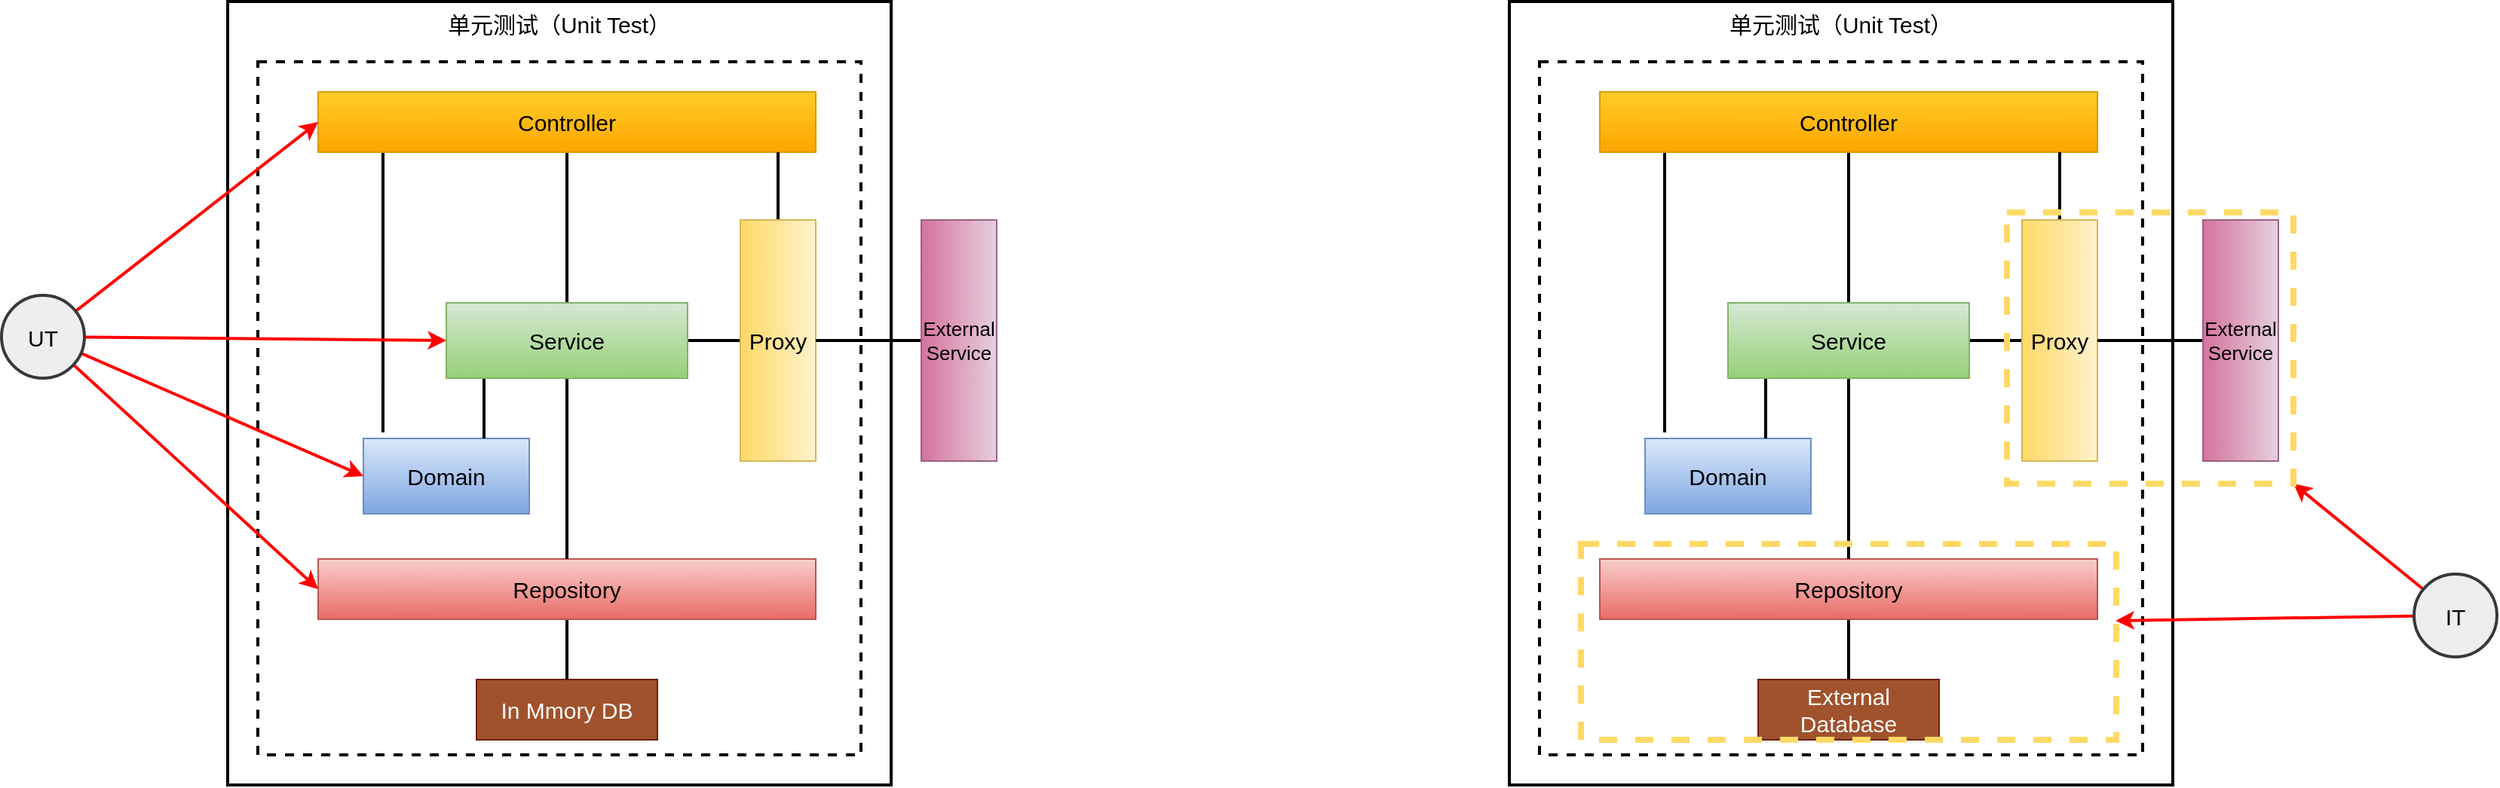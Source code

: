 <mxfile version="15.5.7" type="github">
  <diagram id="h8NxwV9EvGS1gY7jsNnz" name="Page-1">
    <mxGraphModel dx="2013" dy="764" grid="1" gridSize="10" guides="1" tooltips="1" connect="1" arrows="1" fold="1" page="1" pageScale="1" pageWidth="827" pageHeight="1169" math="0" shadow="0">
      <root>
        <mxCell id="0" />
        <mxCell id="1" parent="0" />
        <mxCell id="YCC9_aXwLLvpVHEqEHlf-26" value="单元测试（Unit Test）" style="rounded=0;whiteSpace=wrap;html=1;fontSize=15;strokeWidth=2;align=center;verticalAlign=top;" parent="1" vertex="1">
          <mxGeometry x="20" y="80" width="440" height="520" as="geometry" />
        </mxCell>
        <mxCell id="YCC9_aXwLLvpVHEqEHlf-1" value="" style="rounded=0;whiteSpace=wrap;html=1;align=center;verticalAlign=top;fontSize=17;dashed=1;strokeWidth=2;" parent="1" vertex="1">
          <mxGeometry x="40" y="120" width="400" height="460" as="geometry" />
        </mxCell>
        <mxCell id="YCC9_aXwLLvpVHEqEHlf-15" style="edgeStyle=orthogonalEdgeStyle;rounded=0;orthogonalLoop=1;jettySize=auto;html=1;entryX=0.118;entryY=-0.08;entryDx=0;entryDy=0;entryPerimeter=0;endArrow=none;endFill=0;strokeWidth=2;" parent="1" source="YCC9_aXwLLvpVHEqEHlf-2" target="YCC9_aXwLLvpVHEqEHlf-7" edge="1">
          <mxGeometry relative="1" as="geometry">
            <Array as="points">
              <mxPoint x="123" y="230" />
              <mxPoint x="123" y="230" />
            </Array>
          </mxGeometry>
        </mxCell>
        <mxCell id="YCC9_aXwLLvpVHEqEHlf-16" style="edgeStyle=orthogonalEdgeStyle;rounded=0;orthogonalLoop=1;jettySize=auto;html=1;entryX=0.5;entryY=0;entryDx=0;entryDy=0;endArrow=none;endFill=0;strokeWidth=2;" parent="1" source="YCC9_aXwLLvpVHEqEHlf-2" target="YCC9_aXwLLvpVHEqEHlf-8" edge="1">
          <mxGeometry relative="1" as="geometry" />
        </mxCell>
        <mxCell id="YCC9_aXwLLvpVHEqEHlf-2" value="Controller" style="rounded=0;whiteSpace=wrap;html=1;fontSize=15;fillColor=#ffcd28;gradientColor=#ffa500;strokeColor=#d79b00;" parent="1" vertex="1">
          <mxGeometry x="80" y="140" width="330" height="40" as="geometry" />
        </mxCell>
        <mxCell id="YCC9_aXwLLvpVHEqEHlf-3" value="In Mmory DB" style="rounded=0;whiteSpace=wrap;html=1;fontSize=15;fillColor=#a0522d;strokeColor=#6D1F00;fontColor=#ffffff;" parent="1" vertex="1">
          <mxGeometry x="185" y="530" width="120" height="40" as="geometry" />
        </mxCell>
        <mxCell id="YCC9_aXwLLvpVHEqEHlf-6" value="" style="edgeStyle=orthogonalEdgeStyle;rounded=0;orthogonalLoop=1;jettySize=auto;html=1;endArrow=none;endFill=0;strokeWidth=2;" parent="1" source="YCC9_aXwLLvpVHEqEHlf-5" target="YCC9_aXwLLvpVHEqEHlf-3" edge="1">
          <mxGeometry relative="1" as="geometry" />
        </mxCell>
        <mxCell id="YCC9_aXwLLvpVHEqEHlf-5" value="Repository" style="rounded=0;whiteSpace=wrap;html=1;fontSize=15;fillColor=#f8cecc;gradientColor=#ea6b66;strokeColor=#b85450;" parent="1" vertex="1">
          <mxGeometry x="80" y="450" width="330" height="40" as="geometry" />
        </mxCell>
        <mxCell id="YCC9_aXwLLvpVHEqEHlf-7" value="Domain" style="rounded=0;whiteSpace=wrap;html=1;fontSize=15;fillColor=#dae8fc;gradientColor=#7ea6e0;strokeColor=#6c8ebf;" parent="1" vertex="1">
          <mxGeometry x="110" y="370" width="110" height="50" as="geometry" />
        </mxCell>
        <mxCell id="YCC9_aXwLLvpVHEqEHlf-9" value="" style="edgeStyle=orthogonalEdgeStyle;rounded=0;orthogonalLoop=1;jettySize=auto;html=1;endArrow=none;endFill=0;strokeWidth=2;" parent="1" source="YCC9_aXwLLvpVHEqEHlf-8" target="YCC9_aXwLLvpVHEqEHlf-7" edge="1">
          <mxGeometry relative="1" as="geometry">
            <Array as="points">
              <mxPoint x="190" y="350" />
              <mxPoint x="190" y="350" />
            </Array>
          </mxGeometry>
        </mxCell>
        <mxCell id="YCC9_aXwLLvpVHEqEHlf-10" style="edgeStyle=orthogonalEdgeStyle;rounded=0;orthogonalLoop=1;jettySize=auto;html=1;entryX=0.5;entryY=0;entryDx=0;entryDy=0;endArrow=none;endFill=0;strokeWidth=2;" parent="1" source="YCC9_aXwLLvpVHEqEHlf-8" target="YCC9_aXwLLvpVHEqEHlf-5" edge="1">
          <mxGeometry relative="1" as="geometry" />
        </mxCell>
        <mxCell id="YCC9_aXwLLvpVHEqEHlf-17" value="" style="edgeStyle=orthogonalEdgeStyle;rounded=0;orthogonalLoop=1;jettySize=auto;html=1;endArrow=none;endFill=0;strokeWidth=2;" parent="1" source="YCC9_aXwLLvpVHEqEHlf-8" target="YCC9_aXwLLvpVHEqEHlf-12" edge="1">
          <mxGeometry relative="1" as="geometry" />
        </mxCell>
        <mxCell id="YCC9_aXwLLvpVHEqEHlf-8" value="Service" style="rounded=0;whiteSpace=wrap;html=1;fontSize=15;fillColor=#d5e8d4;gradientColor=#97d077;strokeColor=#82b366;" parent="1" vertex="1">
          <mxGeometry x="165" y="280" width="160" height="50" as="geometry" />
        </mxCell>
        <mxCell id="YCC9_aXwLLvpVHEqEHlf-18" value="" style="edgeStyle=orthogonalEdgeStyle;rounded=0;orthogonalLoop=1;jettySize=auto;html=1;endArrow=none;endFill=0;strokeWidth=2;" parent="1" source="YCC9_aXwLLvpVHEqEHlf-12" target="YCC9_aXwLLvpVHEqEHlf-2" edge="1">
          <mxGeometry relative="1" as="geometry">
            <Array as="points">
              <mxPoint x="385" y="190" />
              <mxPoint x="385" y="190" />
            </Array>
          </mxGeometry>
        </mxCell>
        <mxCell id="YCC9_aXwLLvpVHEqEHlf-12" value="Proxy" style="rounded=0;whiteSpace=wrap;html=1;direction=south;fontSize=15;fillColor=#fff2cc;gradientColor=#ffd966;strokeColor=#d6b656;" parent="1" vertex="1">
          <mxGeometry x="360" y="225" width="50" height="160" as="geometry" />
        </mxCell>
        <mxCell id="YCC9_aXwLLvpVHEqEHlf-22" value="" style="edgeStyle=orthogonalEdgeStyle;rounded=0;orthogonalLoop=1;jettySize=auto;html=1;endArrow=none;endFill=0;strokeWidth=2;" parent="1" source="YCC9_aXwLLvpVHEqEHlf-21" target="YCC9_aXwLLvpVHEqEHlf-12" edge="1">
          <mxGeometry relative="1" as="geometry" />
        </mxCell>
        <mxCell id="YCC9_aXwLLvpVHEqEHlf-21" value="External&lt;br style=&quot;font-size: 13px;&quot;&gt;Service" style="rounded=0;whiteSpace=wrap;html=1;direction=south;fontSize=13;fillColor=#e6d0de;gradientColor=#d5739d;strokeColor=#996185;" parent="1" vertex="1">
          <mxGeometry x="480" y="225" width="50" height="160" as="geometry" />
        </mxCell>
        <mxCell id="YCC9_aXwLLvpVHEqEHlf-28" style="rounded=0;orthogonalLoop=1;jettySize=auto;html=1;entryX=0;entryY=0.5;entryDx=0;entryDy=0;fontSize=15;endArrow=classic;endFill=1;strokeWidth=2;startArrow=none;startFill=0;strokeColor=#FF0000;" parent="1" source="YCC9_aXwLLvpVHEqEHlf-27" target="YCC9_aXwLLvpVHEqEHlf-2" edge="1">
          <mxGeometry relative="1" as="geometry" />
        </mxCell>
        <mxCell id="YCC9_aXwLLvpVHEqEHlf-29" style="edgeStyle=none;rounded=0;orthogonalLoop=1;jettySize=auto;html=1;entryX=0;entryY=0.5;entryDx=0;entryDy=0;fontSize=15;startArrow=none;startFill=0;endArrow=classic;endFill=1;strokeWidth=2;strokeColor=#FF0000;" parent="1" source="YCC9_aXwLLvpVHEqEHlf-27" target="YCC9_aXwLLvpVHEqEHlf-8" edge="1">
          <mxGeometry relative="1" as="geometry" />
        </mxCell>
        <mxCell id="YCC9_aXwLLvpVHEqEHlf-30" style="edgeStyle=none;rounded=0;orthogonalLoop=1;jettySize=auto;html=1;entryX=0;entryY=0.5;entryDx=0;entryDy=0;fontSize=15;startArrow=none;startFill=0;endArrow=classic;endFill=1;strokeWidth=2;strokeColor=#FF0000;" parent="1" source="YCC9_aXwLLvpVHEqEHlf-27" target="YCC9_aXwLLvpVHEqEHlf-7" edge="1">
          <mxGeometry relative="1" as="geometry" />
        </mxCell>
        <mxCell id="YCC9_aXwLLvpVHEqEHlf-31" style="edgeStyle=none;rounded=0;orthogonalLoop=1;jettySize=auto;html=1;entryX=0;entryY=0.5;entryDx=0;entryDy=0;fontSize=15;startArrow=none;startFill=0;endArrow=classic;endFill=1;strokeWidth=2;strokeColor=#FF0000;" parent="1" source="YCC9_aXwLLvpVHEqEHlf-27" target="YCC9_aXwLLvpVHEqEHlf-5" edge="1">
          <mxGeometry relative="1" as="geometry" />
        </mxCell>
        <mxCell id="YCC9_aXwLLvpVHEqEHlf-27" value="UT" style="ellipse;whiteSpace=wrap;html=1;aspect=fixed;fontSize=15;strokeWidth=2;align=center;verticalAlign=middle;fillColor=#eeeeee;strokeColor=#36393d;" parent="1" vertex="1">
          <mxGeometry x="-130" y="275" width="55" height="55" as="geometry" />
        </mxCell>
        <mxCell id="9MGFe9B6X9eKahvPxP4n-1" value="单元测试（Unit Test）" style="rounded=0;whiteSpace=wrap;html=1;fontSize=15;strokeWidth=2;align=center;verticalAlign=top;" vertex="1" parent="1">
          <mxGeometry x="870" y="80" width="440" height="520" as="geometry" />
        </mxCell>
        <mxCell id="9MGFe9B6X9eKahvPxP4n-2" value="" style="rounded=0;whiteSpace=wrap;html=1;align=center;verticalAlign=top;fontSize=17;dashed=1;strokeWidth=2;" vertex="1" parent="1">
          <mxGeometry x="890" y="120" width="400" height="460" as="geometry" />
        </mxCell>
        <mxCell id="9MGFe9B6X9eKahvPxP4n-3" style="edgeStyle=orthogonalEdgeStyle;rounded=0;orthogonalLoop=1;jettySize=auto;html=1;entryX=0.118;entryY=-0.08;entryDx=0;entryDy=0;entryPerimeter=0;endArrow=none;endFill=0;strokeWidth=2;" edge="1" parent="1" source="9MGFe9B6X9eKahvPxP4n-5" target="9MGFe9B6X9eKahvPxP4n-9">
          <mxGeometry relative="1" as="geometry">
            <Array as="points">
              <mxPoint x="973" y="230" />
              <mxPoint x="973" y="230" />
            </Array>
          </mxGeometry>
        </mxCell>
        <mxCell id="9MGFe9B6X9eKahvPxP4n-4" style="edgeStyle=orthogonalEdgeStyle;rounded=0;orthogonalLoop=1;jettySize=auto;html=1;entryX=0.5;entryY=0;entryDx=0;entryDy=0;endArrow=none;endFill=0;strokeWidth=2;" edge="1" parent="1" source="9MGFe9B6X9eKahvPxP4n-5" target="9MGFe9B6X9eKahvPxP4n-13">
          <mxGeometry relative="1" as="geometry" />
        </mxCell>
        <mxCell id="9MGFe9B6X9eKahvPxP4n-5" value="Controller" style="rounded=0;whiteSpace=wrap;html=1;fontSize=15;fillColor=#ffcd28;gradientColor=#ffa500;strokeColor=#d79b00;" vertex="1" parent="1">
          <mxGeometry x="930" y="140" width="330" height="40" as="geometry" />
        </mxCell>
        <mxCell id="9MGFe9B6X9eKahvPxP4n-6" value="External Database" style="rounded=0;whiteSpace=wrap;html=1;fontSize=15;fillColor=#a0522d;strokeColor=#6D1F00;fontColor=#ffffff;" vertex="1" parent="1">
          <mxGeometry x="1035" y="530" width="120" height="40" as="geometry" />
        </mxCell>
        <mxCell id="9MGFe9B6X9eKahvPxP4n-7" value="" style="edgeStyle=orthogonalEdgeStyle;rounded=0;orthogonalLoop=1;jettySize=auto;html=1;endArrow=none;endFill=0;strokeWidth=2;" edge="1" parent="1" source="9MGFe9B6X9eKahvPxP4n-8" target="9MGFe9B6X9eKahvPxP4n-6">
          <mxGeometry relative="1" as="geometry" />
        </mxCell>
        <mxCell id="9MGFe9B6X9eKahvPxP4n-8" value="Repository" style="rounded=0;whiteSpace=wrap;html=1;fontSize=15;fillColor=#f8cecc;gradientColor=#ea6b66;strokeColor=#b85450;" vertex="1" parent="1">
          <mxGeometry x="930" y="450" width="330" height="40" as="geometry" />
        </mxCell>
        <mxCell id="9MGFe9B6X9eKahvPxP4n-9" value="Domain" style="rounded=0;whiteSpace=wrap;html=1;fontSize=15;fillColor=#dae8fc;gradientColor=#7ea6e0;strokeColor=#6c8ebf;" vertex="1" parent="1">
          <mxGeometry x="960" y="370" width="110" height="50" as="geometry" />
        </mxCell>
        <mxCell id="9MGFe9B6X9eKahvPxP4n-10" value="" style="edgeStyle=orthogonalEdgeStyle;rounded=0;orthogonalLoop=1;jettySize=auto;html=1;endArrow=none;endFill=0;strokeWidth=2;" edge="1" parent="1" source="9MGFe9B6X9eKahvPxP4n-13" target="9MGFe9B6X9eKahvPxP4n-9">
          <mxGeometry relative="1" as="geometry">
            <Array as="points">
              <mxPoint x="1040" y="350" />
              <mxPoint x="1040" y="350" />
            </Array>
          </mxGeometry>
        </mxCell>
        <mxCell id="9MGFe9B6X9eKahvPxP4n-11" style="edgeStyle=orthogonalEdgeStyle;rounded=0;orthogonalLoop=1;jettySize=auto;html=1;entryX=0.5;entryY=0;entryDx=0;entryDy=0;endArrow=none;endFill=0;strokeWidth=2;" edge="1" parent="1" source="9MGFe9B6X9eKahvPxP4n-13" target="9MGFe9B6X9eKahvPxP4n-8">
          <mxGeometry relative="1" as="geometry" />
        </mxCell>
        <mxCell id="9MGFe9B6X9eKahvPxP4n-12" value="" style="edgeStyle=orthogonalEdgeStyle;rounded=0;orthogonalLoop=1;jettySize=auto;html=1;endArrow=none;endFill=0;strokeWidth=2;" edge="1" parent="1" source="9MGFe9B6X9eKahvPxP4n-13" target="9MGFe9B6X9eKahvPxP4n-15">
          <mxGeometry relative="1" as="geometry" />
        </mxCell>
        <mxCell id="9MGFe9B6X9eKahvPxP4n-13" value="Service" style="rounded=0;whiteSpace=wrap;html=1;fontSize=15;fillColor=#d5e8d4;gradientColor=#97d077;strokeColor=#82b366;" vertex="1" parent="1">
          <mxGeometry x="1015" y="280" width="160" height="50" as="geometry" />
        </mxCell>
        <mxCell id="9MGFe9B6X9eKahvPxP4n-14" value="" style="edgeStyle=orthogonalEdgeStyle;rounded=0;orthogonalLoop=1;jettySize=auto;html=1;endArrow=none;endFill=0;strokeWidth=2;" edge="1" parent="1" source="9MGFe9B6X9eKahvPxP4n-15" target="9MGFe9B6X9eKahvPxP4n-5">
          <mxGeometry relative="1" as="geometry">
            <Array as="points">
              <mxPoint x="1235" y="190" />
              <mxPoint x="1235" y="190" />
            </Array>
          </mxGeometry>
        </mxCell>
        <mxCell id="9MGFe9B6X9eKahvPxP4n-15" value="Proxy" style="rounded=0;whiteSpace=wrap;html=1;direction=south;fontSize=15;fillColor=#fff2cc;gradientColor=#ffd966;strokeColor=#d6b656;" vertex="1" parent="1">
          <mxGeometry x="1210" y="225" width="50" height="160" as="geometry" />
        </mxCell>
        <mxCell id="9MGFe9B6X9eKahvPxP4n-16" value="" style="edgeStyle=orthogonalEdgeStyle;rounded=0;orthogonalLoop=1;jettySize=auto;html=1;endArrow=none;endFill=0;strokeWidth=2;" edge="1" parent="1" source="9MGFe9B6X9eKahvPxP4n-17" target="9MGFe9B6X9eKahvPxP4n-15">
          <mxGeometry relative="1" as="geometry" />
        </mxCell>
        <mxCell id="9MGFe9B6X9eKahvPxP4n-17" value="External&lt;br style=&quot;font-size: 13px;&quot;&gt;Service" style="rounded=0;whiteSpace=wrap;html=1;direction=south;fontSize=13;fillColor=#e6d0de;gradientColor=#d5739d;strokeColor=#996185;" vertex="1" parent="1">
          <mxGeometry x="1330" y="225" width="50" height="160" as="geometry" />
        </mxCell>
        <mxCell id="9MGFe9B6X9eKahvPxP4n-27" style="rounded=0;orthogonalLoop=1;jettySize=auto;html=1;entryX=1;entryY=1;entryDx=0;entryDy=0;strokeColor=#FF0000;strokeWidth=2;" edge="1" parent="1" source="9MGFe9B6X9eKahvPxP4n-23" target="9MGFe9B6X9eKahvPxP4n-25">
          <mxGeometry relative="1" as="geometry" />
        </mxCell>
        <mxCell id="9MGFe9B6X9eKahvPxP4n-28" style="edgeStyle=none;rounded=0;orthogonalLoop=1;jettySize=auto;html=1;entryX=0.999;entryY=0.392;entryDx=0;entryDy=0;entryPerimeter=0;strokeColor=#FF0000;strokeWidth=2;" edge="1" parent="1" source="9MGFe9B6X9eKahvPxP4n-23" target="9MGFe9B6X9eKahvPxP4n-26">
          <mxGeometry relative="1" as="geometry" />
        </mxCell>
        <mxCell id="9MGFe9B6X9eKahvPxP4n-23" value="IT" style="ellipse;whiteSpace=wrap;html=1;aspect=fixed;fontSize=15;strokeWidth=2;align=center;verticalAlign=middle;fillColor=#eeeeee;strokeColor=#36393d;" vertex="1" parent="1">
          <mxGeometry x="1470" y="460" width="55" height="55" as="geometry" />
        </mxCell>
        <mxCell id="9MGFe9B6X9eKahvPxP4n-25" value="" style="rounded=0;whiteSpace=wrap;html=1;dashed=1;strokeWidth=4;fillColor=none;strokeColor=#FFD966;" vertex="1" parent="1">
          <mxGeometry x="1200" y="220" width="190" height="180" as="geometry" />
        </mxCell>
        <mxCell id="9MGFe9B6X9eKahvPxP4n-26" value="" style="rounded=0;whiteSpace=wrap;html=1;dashed=1;strokeColor=#FFD966;strokeWidth=4;fillColor=none;" vertex="1" parent="1">
          <mxGeometry x="917.5" y="440" width="355" height="130" as="geometry" />
        </mxCell>
      </root>
    </mxGraphModel>
  </diagram>
</mxfile>
